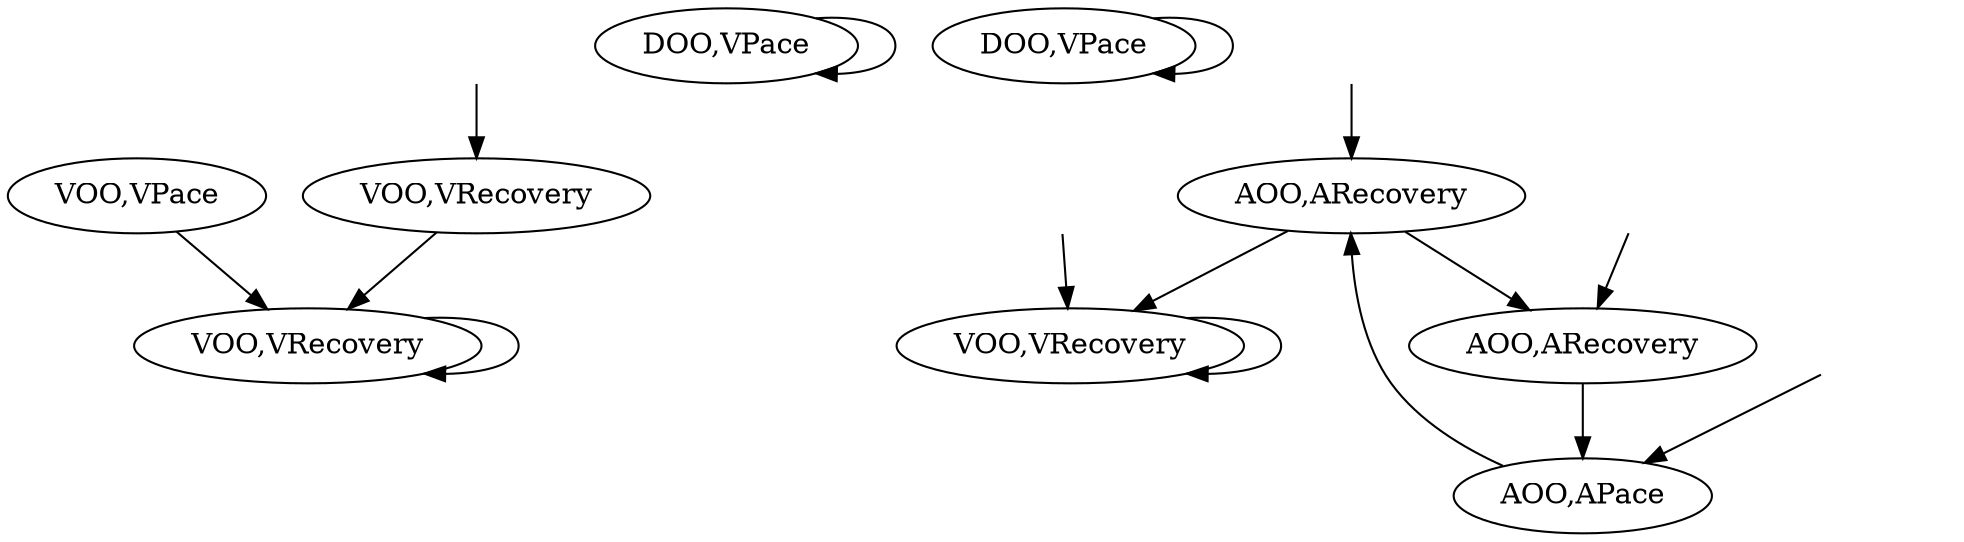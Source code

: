 digraph{
State0 [label="VOO,VPace"];
State1 [label="DOO,VPace"];
State2 [label="DOO,VPace"];
State3 [label="VOO,VRecovery"];
State4 [label="AOO,ARecovery"];
State5 [label="AOO,APace"];
State6 [label="VOO,VRecovery"];
State7 [label="VOO,VRecovery"];
State8 [label="AOO,ARecovery"];

start0 [style="invisible"];
start1 [style="invisible"];
start2 [style="invisible"];
start3 [style="invisible"];
start4 [style="invisible"];

start0->State4;
 start1->State5;
 start2->State6;
start3-> State7;
start4-> State8;
State0->State3;
 State1->State1;
 State2->State2;
 State3->State3;
 State4->State7;
 State4->State8;
 State5->State4;
 State6->State3;
 State7->State7;
 State8->State5;
}
